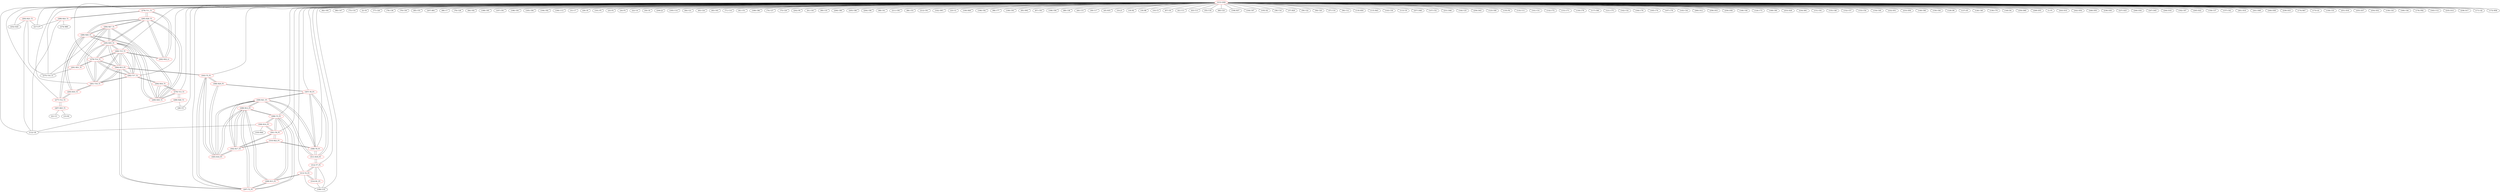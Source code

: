 graph {
	276 [label="(276) T11_T1" color=red]
	288 [label="(288) R24_T1"]
	285 [label="(285) R28_T1"]
	292 [label="(292) R32_t1"]
	277 [label="(277) T12_T1" color=red]
	293 [label="(293) R33_T1"]
	286 [label="(286) R29_T1"]
	287 [label="(287) R25_T1"]
	278 [label="(278) T13_T1" color=red]
	290 [label="(290) R30_T1"]
	294 [label="(294) R34_T1"]
	289 [label="(289) R26_T1"]
	279 [label="(279) T14_T1" color=red]
	291 [label="(291) R31_T1"]
	304 [label="(304) R15_P1"]
	282 [label="(282) T17_T1"]
	295 [label="(295) R35_T1"]
	281 [label="(281) T16_T1"]
	280 [label="(280) T15_T1"]
	280 [label="(280) T15_T1" color=red]
	292 [label="(292) R32_t1"]
	304 [label="(304) R15_P1"]
	282 [label="(282) T17_T1"]
	295 [label="(295) R35_T1"]
	281 [label="(281) T16_T1"]
	279 [label="(279) T14_T1"]
	281 [label="(281) T16_T1" color=red]
	293 [label="(293) R33_T1"]
	304 [label="(304) R15_P1"]
	282 [label="(282) T17_T1"]
	295 [label="(295) R35_T1"]
	280 [label="(280) T15_T1"]
	279 [label="(279) T14_T1"]
	282 [label="(282) T17_T1" color=red]
	294 [label="(294) R34_T1"]
	304 [label="(304) R15_P1"]
	295 [label="(295) R35_T1"]
	281 [label="(281) T16_T1"]
	280 [label="(280) T15_T1"]
	279 [label="(279) T14_T1"]
	283 [label="(283) R23_T1" color=red]
	217 [label="(217) P7"]
	112 [label="(112) U8"]
	252 [label="(252) D24"]
	275 [label="(275) T10_T1"]
	284 [label="(284) R27_T1" color=red]
	290 [label="(290) R30_T1"]
	295 [label="(295) R35_T1"]
	286 [label="(286) R29_T1"]
	285 [label="(285) R28_T1"]
	275 [label="(275) T10_T1"]
	291 [label="(291) R31_T1"]
	285 [label="(285) R28_T1" color=red]
	290 [label="(290) R30_T1"]
	295 [label="(295) R35_T1"]
	286 [label="(286) R29_T1"]
	284 [label="(284) R27_T1"]
	276 [label="(276) T11_T1"]
	292 [label="(292) R32_t1"]
	286 [label="(286) R29_T1" color=red]
	290 [label="(290) R30_T1"]
	295 [label="(295) R35_T1"]
	285 [label="(285) R28_T1"]
	284 [label="(284) R27_T1"]
	293 [label="(293) R33_T1"]
	277 [label="(277) T12_T1"]
	287 [label="(287) R25_T1" color=red]
	13 [label="(13) R1"]
	21 [label="(21) U1"]
	277 [label="(277) T12_T1"]
	288 [label="(288) R24_T1" color=red]
	112 [label="(112) U8"]
	274 [label="(274) R80"]
	217 [label="(217) P7"]
	276 [label="(276) T11_T1"]
	289 [label="(289) R26_T1" color=red]
	28 [label="(28) U5"]
	112 [label="(112) U8"]
	278 [label="(278) T13_T1"]
	290 [label="(290) R30_T1" color=red]
	295 [label="(295) R35_T1"]
	286 [label="(286) R29_T1"]
	285 [label="(285) R28_T1"]
	284 [label="(284) R27_T1"]
	294 [label="(294) R34_T1"]
	278 [label="(278) T13_T1"]
	291 [label="(291) R31_T1" color=red]
	275 [label="(275) T10_T1"]
	284 [label="(284) R27_T1"]
	279 [label="(279) T14_T1"]
	292 [label="(292) R32_t1" color=red]
	280 [label="(280) T15_T1"]
	276 [label="(276) T11_T1"]
	285 [label="(285) R28_T1"]
	293 [label="(293) R33_T1" color=red]
	281 [label="(281) T16_T1"]
	286 [label="(286) R29_T1"]
	277 [label="(277) T12_T1"]
	294 [label="(294) R34_T1" color=red]
	282 [label="(282) T17_T1"]
	290 [label="(290) R30_T1"]
	278 [label="(278) T13_T1"]
	295 [label="(295) R35_T1" color=red]
	290 [label="(290) R30_T1"]
	286 [label="(286) R29_T1"]
	285 [label="(285) R28_T1"]
	284 [label="(284) R27_T1"]
	304 [label="(304) R15_P1"]
	282 [label="(282) T17_T1"]
	281 [label="(281) T16_T1"]
	280 [label="(280) T15_T1"]
	279 [label="(279) T14_T1"]
	296 [label="(296) T3_P1" color=red]
	300 [label="(300) R14_P1"]
	301 [label="(301) T6_P1"]
	299 [label="(299) R13_P1"]
	298 [label="(298) R12_P1"]
	297 [label="(297) T2_P1"]
	297 [label="(297) T2_P1" color=red]
	299 [label="(299) R13_P1"]
	296 [label="(296) T3_P1"]
	298 [label="(298) R12_P1"]
	303 [label="(303) T5_P1"]
	304 [label="(304) R15_P1"]
	298 [label="(298) R12_P1" color=red]
	309 [label="(309) R21_P1"]
	305 [label="(305) R16_P1"]
	302 [label="(302) R17_P1"]
	299 [label="(299) R13_P1"]
	296 [label="(296) T3_P1"]
	297 [label="(297) T2_P1"]
	299 [label="(299) R13_P1" color=red]
	313 [label="(313) T4_P1"]
	296 [label="(296) T3_P1"]
	298 [label="(298) R12_P1"]
	297 [label="(297) T2_P1"]
	300 [label="(300) R14_P1" color=red]
	103 [label="(103) R44"]
	112 [label="(112) U8"]
	296 [label="(296) T3_P1"]
	301 [label="(301) T6_P1"]
	301 [label="(301) T6_P1" color=red]
	300 [label="(300) R14_P1"]
	296 [label="(296) T3_P1"]
	310 [label="(310) R22_P1"]
	302 [label="(302) R17_P1"]
	302 [label="(302) R17_P1" color=red]
	309 [label="(309) R21_P1"]
	305 [label="(305) R16_P1"]
	298 [label="(298) R12_P1"]
	310 [label="(310) R22_P1"]
	301 [label="(301) T6_P1"]
	303 [label="(303) T5_P1" color=red]
	297 [label="(297) T2_P1"]
	304 [label="(304) R15_P1"]
	305 [label="(305) R16_P1"]
	306 [label="(306) R20_P1"]
	304 [label="(304) R15_P1" color=red]
	282 [label="(282) T17_T1"]
	295 [label="(295) R35_T1"]
	281 [label="(281) T16_T1"]
	280 [label="(280) T15_T1"]
	279 [label="(279) T14_T1"]
	297 [label="(297) T2_P1"]
	303 [label="(303) T5_P1"]
	305 [label="(305) R16_P1" color=red]
	309 [label="(309) R21_P1"]
	298 [label="(298) R12_P1"]
	302 [label="(302) R17_P1"]
	303 [label="(303) T5_P1"]
	306 [label="(306) R20_P1"]
	306 [label="(306) R20_P1" color=red]
	307 [label="(307) T8_P1"]
	305 [label="(305) R16_P1"]
	303 [label="(303) T5_P1"]
	307 [label="(307) T8_P1" color=red]
	308 [label="(308) T9_P1"]
	309 [label="(309) R21_P1"]
	311 [label="(311) R19_P1"]
	306 [label="(306) R20_P1"]
	308 [label="(308) T9_P1" color=red]
	310 [label="(310) R22_P1"]
	309 [label="(309) R21_P1"]
	307 [label="(307) T8_P1"]
	311 [label="(311) R19_P1"]
	309 [label="(309) R21_P1" color=red]
	305 [label="(305) R16_P1"]
	298 [label="(298) R12_P1"]
	302 [label="(302) R17_P1"]
	308 [label="(308) T9_P1"]
	307 [label="(307) T8_P1"]
	311 [label="(311) R19_P1"]
	310 [label="(310) R22_P1" color=red]
	308 [label="(308) T9_P1"]
	301 [label="(301) T6_P1"]
	302 [label="(302) R17_P1"]
	311 [label="(311) R19_P1" color=red]
	308 [label="(308) T9_P1"]
	309 [label="(309) R21_P1"]
	307 [label="(307) T8_P1"]
	312 [label="(312) T7_P1"]
	312 [label="(312) T7_P1" color=red]
	314 [label="(314) R1_P1"]
	313 [label="(313) T4_P1"]
	109 [label="(109) U10"]
	311 [label="(311) R19_P1"]
	313 [label="(313) T4_P1" color=red]
	299 [label="(299) R13_P1"]
	314 [label="(314) R1_P1"]
	312 [label="(312) T7_P1"]
	109 [label="(109) U10"]
	314 [label="(314) R1_P1" color=red]
	313 [label="(313) T4_P1"]
	312 [label="(312) T7_P1"]
	109 [label="(109) U10"]
	315 [label="(315) GND" color=red]
	82 [label="(82) C65"]
	80 [label="(80) C47"]
	73 [label="(73) C10"]
	2 [label="(2) C6"]
	77 [label="(77) C26"]
	78 [label="(78) C36"]
	79 [label="(79) C39"]
	85 [label="(85) C55"]
	207 [label="(207) R61"]
	68 [label="(68) U7"]
	76 [label="(76) C28"]
	84 [label="(84) C62"]
	188 [label="(188) C85"]
	187 [label="(187) C81"]
	186 [label="(186) C83"]
	185 [label="(185) C84"]
	194 [label="(194) C82"]
	190 [label="(190) U13"]
	31 [label="(31) C7"]
	29 [label="(29) C8"]
	191 [label="(191) P5"]
	25 [label="(25) P2"]
	24 [label="(24) P3"]
	22 [label="(22) U4"]
	30 [label="(30) C9"]
	209 [label="(209) J2"]
	195 [label="(195) U14"]
	64 [label="(64) C21"]
	65 [label="(65) C24"]
	83 [label="(83) C63"]
	71 [label="(71) C14"]
	81 [label="(81) C51"]
	189 [label="(189) C86"]
	74 [label="(74) C27"]
	75 [label="(75) C29"]
	202 [label="(202) P6"]
	112 [label="(112) U8"]
	91 [label="(91) C45"]
	90 [label="(90) C35"]
	206 [label="(206) C89"]
	205 [label="(205) C88"]
	204 [label="(204) C90"]
	88 [label="(88) C41"]
	211 [label="(211) C95"]
	86 [label="(86) C53"]
	212 [label="(212) C91"]
	102 [label="(102) SW1"]
	23 [label="(23) U2"]
	100 [label="(100) R49"]
	198 [label="(198) C92"]
	96 [label="(96) C77"]
	199 [label="(199) C93"]
	95 [label="(95) SW2"]
	87 [label="(87) C50"]
	196 [label="(196) C94"]
	28 [label="(28) U5"]
	89 [label="(89) C38"]
	40 [label="(40) C15"]
	39 [label="(39) C17"]
	45 [label="(45) R35"]
	33 [label="(33) J1"]
	19 [label="(19) R2"]
	18 [label="(18) R8"]
	10 [label="(10) C3"]
	67 [label="(67) U6"]
	41 [label="(41) C11"]
	43 [label="(43) C13"]
	55 [label="(55) C18"]
	60 [label="(60) C23"]
	106 [label="(106) R37"]
	104 [label="(104) C67"]
	105 [label="(105) D2"]
	109 [label="(109) U10"]
	38 [label="(38) C16"]
	37 [label="(37) R29"]
	59 [label="(59) C22"]
	58 [label="(58) C20"]
	57 [label="(57) C19"]
	56 [label="(56) C12"]
	119 [label="(119) R50"]
	115 [label="(115) R43"]
	143 [label="(143) C30"]
	113 [label="(113) U9"]
	257 [label="(257) D48"]
	147 [label="(147) C52"]
	231 [label="(231) D46"]
	144 [label="(144) C25"]
	256 [label="(256) D43"]
	123 [label="(123) C69"]
	135 [label="(135) P4"]
	133 [label="(133) U11"]
	141 [label="(141) C31"]
	132 [label="(132) C72"]
	131 [label="(131) C71"]
	130 [label="(130) C79"]
	117 [label="(117) C68"]
	121 [label="(121) C75"]
	142 [label="(142) C32"]
	164 [label="(164) C76"]
	165 [label="(165) C74"]
	167 [label="(167) C78"]
	145 [label="(145) C34"]
	260 [label="(260) D12"]
	258 [label="(258) D53"]
	259 [label="(259) D58"]
	146 [label="(146) C40"]
	124 [label="(124) C73"]
	169 [label="(169) C80"]
	253 [label="(253) D29"]
	234 [label="(234) D61"]
	151 [label="(151) C61"]
	155 [label="(155) C48"]
	152 [label="(152) C57"]
	153 [label="(153) C54"]
	154 [label="(154) C49"]
	232 [label="(232) D51"]
	233 [label="(233) D56"]
	149 [label="(149) C66"]
	150 [label="(150) C64"]
	217 [label="(217) P7"]
	129 [label="(129) D6"]
	127 [label="(127) D5"]
	126 [label="(126) C46"]
	139 [label="(139) C70"]
	140 [label="(140) D4"]
	250 [label="(250) D60"]
	249 [label="(249) D55"]
	1 [label="(1) P1"]
	243 [label="(243) D10"]
	242 [label="(242) D54"]
	248 [label="(248) D50"]
	238 [label="(238) D30"]
	237 [label="(237) D25"]
	246 [label="(246) D34"]
	247 [label="(247) D45"]
	244 [label="(244) D18"]
	192 [label="(192) C87"]
	245 [label="(245) D22"]
	156 [label="(156) C37"]
	157 [label="(157) C42"]
	261 [label="(261) D19"]
	241 [label="(241) D49"]
	240 [label="(240) D38"]
	239 [label="(239) D33"]
	174 [label="(174) R47"]
	173 [label="(173) Q1"]
	158 [label="(158) C33"]
	251 [label="(251) D16"]
	252 [label="(252) D24"]
	255 [label="(255) D37"]
	254 [label="(254) D32"]
	159 [label="(159) C43"]
	160 [label="(160) C44"]
	176 [label="(176) FB2"]
	163 [label="(163) U12"]
	235 [label="(235) D14"]
	236 [label="(236) D17"]
	171 [label="(171) Q2"]
	172 [label="(172) R58"]
	275 [label="(275) T10_T1"]
	281 [label="(281) T16_T1"]
	282 [label="(282) T17_T1"]
	280 [label="(280) T15_T1"]
	277 [label="(277) T12_T1"]
	279 [label="(279) T14_T1"]
	278 [label="(278) T13_T1"]
	276 [label="(276) T11_T1"]
	296 [label="(296) T3_P1"]
	313 [label="(313) T4_P1"]
	312 [label="(312) T7_P1"]
	303 [label="(303) T5_P1"]
	308 [label="(308) T9_P1"]
	307 [label="(307) T8_P1"]
	301 [label="(301) T6_P1"]
	297 [label="(297) T2_P1"]
	276 -- 288
	276 -- 285
	276 -- 292
	277 -- 293
	277 -- 286
	277 -- 287
	278 -- 290
	278 -- 294
	278 -- 289
	279 -- 291
	279 -- 304
	279 -- 282
	279 -- 295
	279 -- 281
	279 -- 280
	280 -- 292
	280 -- 304
	280 -- 282
	280 -- 295
	280 -- 281
	280 -- 279
	281 -- 293
	281 -- 304
	281 -- 282
	281 -- 295
	281 -- 280
	281 -- 279
	282 -- 294
	282 -- 304
	282 -- 295
	282 -- 281
	282 -- 280
	282 -- 279
	283 -- 217
	283 -- 112
	283 -- 252
	283 -- 275
	284 -- 290
	284 -- 295
	284 -- 286
	284 -- 285
	284 -- 275
	284 -- 291
	285 -- 290
	285 -- 295
	285 -- 286
	285 -- 284
	285 -- 276
	285 -- 292
	286 -- 290
	286 -- 295
	286 -- 285
	286 -- 284
	286 -- 293
	286 -- 277
	287 -- 13
	287 -- 21
	287 -- 277
	288 -- 112
	288 -- 274
	288 -- 217
	288 -- 276
	289 -- 28
	289 -- 112
	289 -- 278
	290 -- 295
	290 -- 286
	290 -- 285
	290 -- 284
	290 -- 294
	290 -- 278
	291 -- 275
	291 -- 284
	291 -- 279
	292 -- 280
	292 -- 276
	292 -- 285
	293 -- 281
	293 -- 286
	293 -- 277
	294 -- 282
	294 -- 290
	294 -- 278
	295 -- 290
	295 -- 286
	295 -- 285
	295 -- 284
	295 -- 304
	295 -- 282
	295 -- 281
	295 -- 280
	295 -- 279
	296 -- 300
	296 -- 301
	296 -- 299
	296 -- 298
	296 -- 297
	297 -- 299
	297 -- 296
	297 -- 298
	297 -- 303
	297 -- 304
	298 -- 309
	298 -- 305
	298 -- 302
	298 -- 299
	298 -- 296
	298 -- 297
	299 -- 313
	299 -- 296
	299 -- 298
	299 -- 297
	300 -- 103
	300 -- 112
	300 -- 296
	300 -- 301
	301 -- 300
	301 -- 296
	301 -- 310
	301 -- 302
	302 -- 309
	302 -- 305
	302 -- 298
	302 -- 310
	302 -- 301
	303 -- 297
	303 -- 304
	303 -- 305
	303 -- 306
	304 -- 282
	304 -- 295
	304 -- 281
	304 -- 280
	304 -- 279
	304 -- 297
	304 -- 303
	305 -- 309
	305 -- 298
	305 -- 302
	305 -- 303
	305 -- 306
	306 -- 307
	306 -- 305
	306 -- 303
	307 -- 308
	307 -- 309
	307 -- 311
	307 -- 306
	308 -- 310
	308 -- 309
	308 -- 307
	308 -- 311
	309 -- 305
	309 -- 298
	309 -- 302
	309 -- 308
	309 -- 307
	309 -- 311
	310 -- 308
	310 -- 301
	310 -- 302
	311 -- 308
	311 -- 309
	311 -- 307
	311 -- 312
	312 -- 314
	312 -- 313
	312 -- 109
	312 -- 311
	313 -- 299
	313 -- 314
	313 -- 312
	313 -- 109
	314 -- 313
	314 -- 312
	314 -- 109
	315 -- 82
	315 -- 80
	315 -- 73
	315 -- 2
	315 -- 77
	315 -- 78
	315 -- 79
	315 -- 85
	315 -- 207
	315 -- 68
	315 -- 76
	315 -- 84
	315 -- 188
	315 -- 187
	315 -- 186
	315 -- 185
	315 -- 194
	315 -- 190
	315 -- 31
	315 -- 29
	315 -- 191
	315 -- 25
	315 -- 24
	315 -- 22
	315 -- 30
	315 -- 209
	315 -- 195
	315 -- 64
	315 -- 65
	315 -- 83
	315 -- 71
	315 -- 81
	315 -- 189
	315 -- 74
	315 -- 75
	315 -- 202
	315 -- 112
	315 -- 91
	315 -- 90
	315 -- 206
	315 -- 205
	315 -- 204
	315 -- 88
	315 -- 211
	315 -- 86
	315 -- 212
	315 -- 102
	315 -- 23
	315 -- 100
	315 -- 198
	315 -- 96
	315 -- 199
	315 -- 95
	315 -- 87
	315 -- 196
	315 -- 28
	315 -- 89
	315 -- 40
	315 -- 39
	315 -- 45
	315 -- 33
	315 -- 19
	315 -- 18
	315 -- 10
	315 -- 67
	315 -- 41
	315 -- 43
	315 -- 55
	315 -- 60
	315 -- 106
	315 -- 104
	315 -- 105
	315 -- 109
	315 -- 38
	315 -- 37
	315 -- 59
	315 -- 58
	315 -- 57
	315 -- 56
	315 -- 119
	315 -- 115
	315 -- 143
	315 -- 113
	315 -- 257
	315 -- 147
	315 -- 231
	315 -- 144
	315 -- 256
	315 -- 123
	315 -- 135
	315 -- 133
	315 -- 141
	315 -- 132
	315 -- 131
	315 -- 130
	315 -- 117
	315 -- 121
	315 -- 142
	315 -- 164
	315 -- 165
	315 -- 167
	315 -- 145
	315 -- 260
	315 -- 258
	315 -- 259
	315 -- 146
	315 -- 124
	315 -- 169
	315 -- 253
	315 -- 234
	315 -- 151
	315 -- 155
	315 -- 152
	315 -- 153
	315 -- 154
	315 -- 232
	315 -- 233
	315 -- 149
	315 -- 150
	315 -- 217
	315 -- 129
	315 -- 127
	315 -- 126
	315 -- 139
	315 -- 140
	315 -- 250
	315 -- 249
	315 -- 1
	315 -- 243
	315 -- 242
	315 -- 248
	315 -- 238
	315 -- 237
	315 -- 246
	315 -- 247
	315 -- 244
	315 -- 192
	315 -- 245
	315 -- 156
	315 -- 157
	315 -- 261
	315 -- 241
	315 -- 240
	315 -- 239
	315 -- 174
	315 -- 173
	315 -- 158
	315 -- 251
	315 -- 252
	315 -- 255
	315 -- 254
	315 -- 159
	315 -- 160
	315 -- 176
	315 -- 163
	315 -- 235
	315 -- 236
	315 -- 171
	315 -- 172
	315 -- 275
	315 -- 281
	315 -- 282
	315 -- 280
	315 -- 277
	315 -- 279
	315 -- 278
	315 -- 276
	315 -- 296
	315 -- 313
	315 -- 312
	315 -- 303
	315 -- 308
	315 -- 307
	315 -- 301
	315 -- 297
}